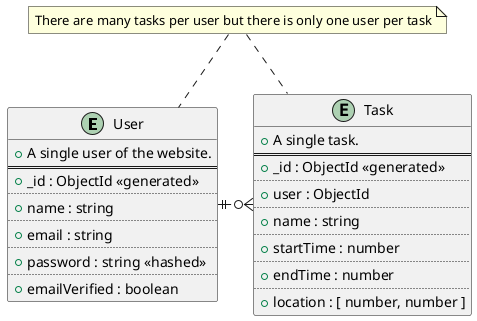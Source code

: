 @startuml ERD
entity "User" as user {
  + A single user of the website.
  ==
  + _id : ObjectId <<generated>>
  ..
  + name : string
  ..
  + email : string
  ..
  + password : string <<hashed>>
  ..
  + emailVerified : boolean
}
entity "Task" as task {
  + A single task.
  ==
  + _id : ObjectId <<generated>>
  ..
  + user : ObjectId
  ..
  + name : string
  ..
  + startTime : number
  ..
  + endTime : number
  ..
  + location : [ number, number ] 
}
note "There are many tasks per user but there is only one user per task" as n1
n1 .. user
n1 .. task 
user ||.right.o{ task
@enduml
